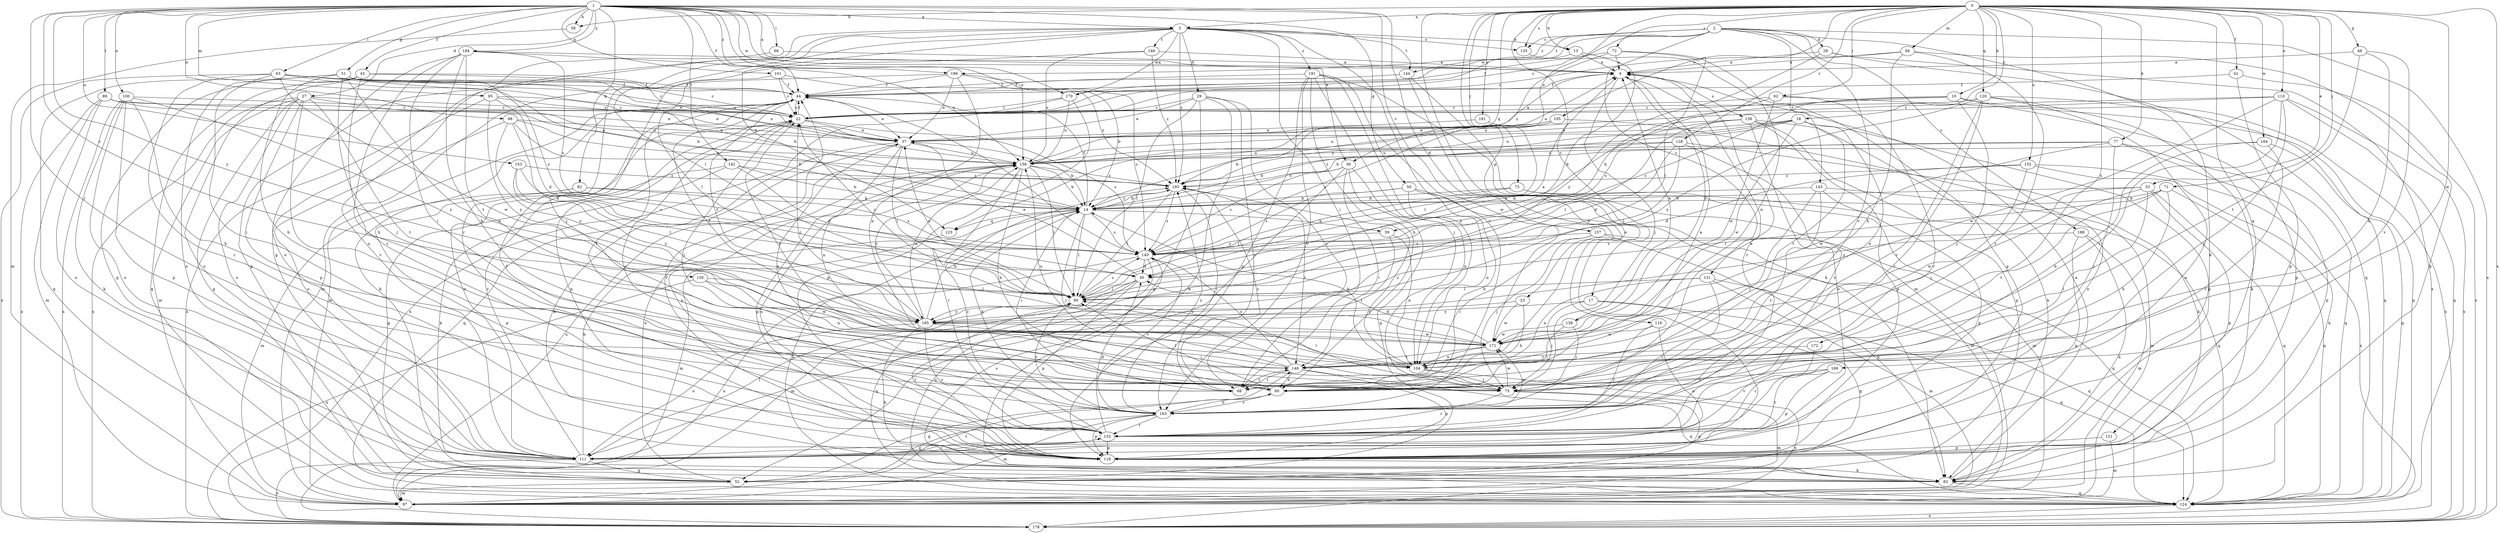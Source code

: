strict digraph  {
0;
1;
2;
3;
6;
10;
13;
14;
17;
18;
22;
23;
27;
28;
29;
30;
33;
36;
37;
41;
43;
44;
48;
50;
51;
52;
58;
59;
60;
62;
63;
66;
68;
71;
72;
73;
75;
77;
82;
83;
89;
90;
94;
95;
97;
98;
100;
101;
104;
105;
110;
111;
116;
118;
120;
121;
123;
124;
128;
130;
131;
132;
135;
138;
139;
140;
142;
143;
144;
146;
148;
152;
153;
156;
157;
163;
164;
169;
170;
171;
172;
178;
181;
184;
185;
186;
188;
191;
193;
0 -> 3  [label=a];
0 -> 10  [label=b];
0 -> 13  [label=b];
0 -> 17  [label=c];
0 -> 18  [label=c];
0 -> 33  [label=e];
0 -> 36  [label=e];
0 -> 41  [label=f];
0 -> 48  [label=g];
0 -> 58  [label=h];
0 -> 62  [label=i];
0 -> 71  [label=j];
0 -> 72  [label=j];
0 -> 73  [label=j];
0 -> 77  [label=k];
0 -> 94  [label=m];
0 -> 105  [label=o];
0 -> 110  [label=o];
0 -> 111  [label=o];
0 -> 116  [label=p];
0 -> 120  [label=q];
0 -> 121  [label=q];
0 -> 123  [label=q];
0 -> 128  [label=r];
0 -> 135  [label=s];
0 -> 152  [label=u];
0 -> 164  [label=w];
0 -> 169  [label=w];
0 -> 172  [label=x];
0 -> 178  [label=x];
0 -> 181  [label=y];
1 -> 3  [label=a];
1 -> 6  [label=a];
1 -> 23  [label=d];
1 -> 27  [label=d];
1 -> 36  [label=e];
1 -> 43  [label=f];
1 -> 44  [label=f];
1 -> 50  [label=g];
1 -> 51  [label=g];
1 -> 58  [label=h];
1 -> 63  [label=i];
1 -> 66  [label=i];
1 -> 75  [label=j];
1 -> 82  [label=k];
1 -> 89  [label=l];
1 -> 95  [label=m];
1 -> 98  [label=n];
1 -> 100  [label=n];
1 -> 101  [label=n];
1 -> 130  [label=r];
1 -> 142  [label=t];
1 -> 153  [label=u];
1 -> 156  [label=u];
1 -> 157  [label=v];
1 -> 170  [label=w];
1 -> 184  [label=y];
1 -> 185  [label=y];
1 -> 186  [label=z];
2 -> 22  [label=c];
2 -> 28  [label=d];
2 -> 83  [label=k];
2 -> 131  [label=r];
2 -> 135  [label=s];
2 -> 143  [label=t];
2 -> 144  [label=t];
2 -> 163  [label=v];
2 -> 170  [label=w];
2 -> 178  [label=x];
2 -> 186  [label=z];
2 -> 188  [label=z];
3 -> 13  [label=b];
3 -> 29  [label=d];
3 -> 52  [label=g];
3 -> 68  [label=i];
3 -> 90  [label=l];
3 -> 111  [label=o];
3 -> 123  [label=q];
3 -> 132  [label=r];
3 -> 135  [label=s];
3 -> 144  [label=t];
3 -> 146  [label=t];
3 -> 163  [label=v];
3 -> 170  [label=w];
3 -> 191  [label=z];
3 -> 193  [label=z];
6 -> 44  [label=f];
6 -> 75  [label=j];
6 -> 132  [label=r];
6 -> 138  [label=s];
6 -> 139  [label=s];
10 -> 22  [label=c];
10 -> 59  [label=h];
10 -> 75  [label=j];
10 -> 118  [label=p];
10 -> 140  [label=s];
10 -> 178  [label=x];
13 -> 6  [label=a];
13 -> 22  [label=c];
13 -> 30  [label=d];
14 -> 44  [label=f];
14 -> 59  [label=h];
14 -> 68  [label=i];
14 -> 75  [label=j];
14 -> 90  [label=l];
14 -> 123  [label=q];
14 -> 140  [label=s];
14 -> 193  [label=z];
17 -> 52  [label=g];
17 -> 75  [label=j];
17 -> 124  [label=q];
17 -> 185  [label=y];
18 -> 14  [label=b];
18 -> 37  [label=e];
18 -> 104  [label=n];
18 -> 118  [label=p];
18 -> 148  [label=t];
18 -> 156  [label=u];
18 -> 171  [label=w];
18 -> 193  [label=z];
22 -> 37  [label=e];
22 -> 44  [label=f];
22 -> 75  [label=j];
22 -> 111  [label=o];
22 -> 118  [label=p];
22 -> 140  [label=s];
23 -> 60  [label=h];
23 -> 171  [label=w];
23 -> 185  [label=y];
27 -> 22  [label=c];
27 -> 52  [label=g];
27 -> 97  [label=m];
27 -> 111  [label=o];
27 -> 118  [label=p];
27 -> 148  [label=t];
27 -> 156  [label=u];
27 -> 163  [label=v];
27 -> 178  [label=x];
28 -> 6  [label=a];
28 -> 124  [label=q];
28 -> 178  [label=x];
28 -> 185  [label=y];
29 -> 22  [label=c];
29 -> 37  [label=e];
29 -> 52  [label=g];
29 -> 68  [label=i];
29 -> 83  [label=k];
29 -> 90  [label=l];
29 -> 163  [label=v];
30 -> 37  [label=e];
30 -> 90  [label=l];
30 -> 97  [label=m];
30 -> 118  [label=p];
30 -> 124  [label=q];
33 -> 14  [label=b];
33 -> 68  [label=i];
33 -> 118  [label=p];
33 -> 124  [label=q];
33 -> 171  [label=w];
33 -> 185  [label=y];
36 -> 52  [label=g];
36 -> 68  [label=i];
36 -> 104  [label=n];
36 -> 111  [label=o];
36 -> 140  [label=s];
36 -> 193  [label=z];
37 -> 6  [label=a];
37 -> 14  [label=b];
37 -> 83  [label=k];
37 -> 90  [label=l];
37 -> 104  [label=n];
37 -> 124  [label=q];
37 -> 156  [label=u];
41 -> 44  [label=f];
41 -> 118  [label=p];
41 -> 178  [label=x];
43 -> 44  [label=f];
43 -> 52  [label=g];
43 -> 60  [label=h];
43 -> 111  [label=o];
43 -> 124  [label=q];
43 -> 156  [label=u];
44 -> 22  [label=c];
44 -> 37  [label=e];
44 -> 83  [label=k];
44 -> 97  [label=m];
48 -> 6  [label=a];
48 -> 60  [label=h];
48 -> 148  [label=t];
48 -> 163  [label=v];
50 -> 14  [label=b];
50 -> 60  [label=h];
50 -> 97  [label=m];
50 -> 104  [label=n];
50 -> 140  [label=s];
51 -> 14  [label=b];
51 -> 22  [label=c];
51 -> 37  [label=e];
51 -> 44  [label=f];
51 -> 60  [label=h];
51 -> 75  [label=j];
51 -> 104  [label=n];
51 -> 111  [label=o];
51 -> 124  [label=q];
51 -> 140  [label=s];
52 -> 97  [label=m];
52 -> 156  [label=u];
58 -> 97  [label=m];
59 -> 104  [label=n];
59 -> 140  [label=s];
59 -> 148  [label=t];
60 -> 6  [label=a];
60 -> 44  [label=f];
60 -> 52  [label=g];
60 -> 90  [label=l];
60 -> 163  [label=v];
62 -> 22  [label=c];
62 -> 124  [label=q];
62 -> 132  [label=r];
62 -> 140  [label=s];
62 -> 171  [label=w];
63 -> 14  [label=b];
63 -> 22  [label=c];
63 -> 37  [label=e];
63 -> 44  [label=f];
63 -> 68  [label=i];
63 -> 132  [label=r];
63 -> 171  [label=w];
63 -> 178  [label=x];
66 -> 6  [label=a];
66 -> 52  [label=g];
68 -> 148  [label=t];
68 -> 193  [label=z];
71 -> 14  [label=b];
71 -> 60  [label=h];
71 -> 90  [label=l];
71 -> 124  [label=q];
71 -> 148  [label=t];
72 -> 6  [label=a];
72 -> 44  [label=f];
72 -> 90  [label=l];
72 -> 104  [label=n];
72 -> 193  [label=z];
73 -> 14  [label=b];
73 -> 90  [label=l];
73 -> 97  [label=m];
73 -> 124  [label=q];
75 -> 37  [label=e];
75 -> 52  [label=g];
75 -> 90  [label=l];
75 -> 97  [label=m];
75 -> 132  [label=r];
75 -> 171  [label=w];
77 -> 75  [label=j];
77 -> 118  [label=p];
77 -> 124  [label=q];
77 -> 156  [label=u];
77 -> 171  [label=w];
77 -> 193  [label=z];
82 -> 14  [label=b];
82 -> 97  [label=m];
82 -> 118  [label=p];
82 -> 140  [label=s];
83 -> 6  [label=a];
83 -> 124  [label=q];
83 -> 140  [label=s];
89 -> 22  [label=c];
89 -> 37  [label=e];
89 -> 97  [label=m];
89 -> 111  [label=o];
89 -> 156  [label=u];
89 -> 178  [label=x];
90 -> 6  [label=a];
90 -> 22  [label=c];
90 -> 37  [label=e];
90 -> 140  [label=s];
90 -> 163  [label=v];
90 -> 185  [label=y];
94 -> 6  [label=a];
94 -> 22  [label=c];
94 -> 60  [label=h];
94 -> 83  [label=k];
94 -> 132  [label=r];
95 -> 22  [label=c];
95 -> 30  [label=d];
95 -> 37  [label=e];
95 -> 178  [label=x];
95 -> 185  [label=y];
97 -> 148  [label=t];
97 -> 156  [label=u];
98 -> 14  [label=b];
98 -> 30  [label=d];
98 -> 37  [label=e];
98 -> 111  [label=o];
98 -> 185  [label=y];
98 -> 193  [label=z];
100 -> 22  [label=c];
100 -> 60  [label=h];
100 -> 83  [label=k];
100 -> 111  [label=o];
100 -> 118  [label=p];
100 -> 178  [label=x];
100 -> 185  [label=y];
101 -> 22  [label=c];
101 -> 44  [label=f];
101 -> 90  [label=l];
101 -> 193  [label=z];
104 -> 14  [label=b];
104 -> 75  [label=j];
104 -> 178  [label=x];
104 -> 193  [label=z];
105 -> 14  [label=b];
105 -> 37  [label=e];
105 -> 111  [label=o];
105 -> 140  [label=s];
105 -> 156  [label=u];
110 -> 22  [label=c];
110 -> 68  [label=i];
110 -> 75  [label=j];
110 -> 124  [label=q];
110 -> 156  [label=u];
110 -> 171  [label=w];
110 -> 178  [label=x];
111 -> 14  [label=b];
111 -> 22  [label=c];
111 -> 52  [label=g];
111 -> 90  [label=l];
111 -> 132  [label=r];
111 -> 178  [label=x];
116 -> 111  [label=o];
116 -> 132  [label=r];
116 -> 171  [label=w];
118 -> 44  [label=f];
118 -> 83  [label=k];
118 -> 90  [label=l];
118 -> 156  [label=u];
120 -> 22  [label=c];
120 -> 83  [label=k];
120 -> 111  [label=o];
120 -> 124  [label=q];
120 -> 132  [label=r];
120 -> 163  [label=v];
120 -> 185  [label=y];
121 -> 97  [label=m];
121 -> 118  [label=p];
123 -> 97  [label=m];
124 -> 14  [label=b];
124 -> 178  [label=x];
128 -> 14  [label=b];
128 -> 30  [label=d];
128 -> 83  [label=k];
128 -> 90  [label=l];
128 -> 156  [label=u];
128 -> 163  [label=v];
130 -> 90  [label=l];
130 -> 104  [label=n];
130 -> 171  [label=w];
130 -> 178  [label=x];
131 -> 90  [label=l];
131 -> 97  [label=m];
131 -> 104  [label=n];
131 -> 124  [label=q];
131 -> 132  [label=r];
132 -> 30  [label=d];
132 -> 44  [label=f];
132 -> 111  [label=o];
132 -> 118  [label=p];
132 -> 156  [label=u];
132 -> 193  [label=z];
135 -> 52  [label=g];
138 -> 30  [label=d];
138 -> 37  [label=e];
138 -> 52  [label=g];
138 -> 83  [label=k];
138 -> 90  [label=l];
138 -> 111  [label=o];
138 -> 118  [label=p];
139 -> 6  [label=a];
139 -> 68  [label=i];
139 -> 75  [label=j];
139 -> 171  [label=w];
140 -> 30  [label=d];
140 -> 44  [label=f];
140 -> 124  [label=q];
140 -> 163  [label=v];
140 -> 178  [label=x];
142 -> 14  [label=b];
142 -> 30  [label=d];
142 -> 52  [label=g];
142 -> 83  [label=k];
142 -> 193  [label=z];
143 -> 14  [label=b];
143 -> 75  [label=j];
143 -> 97  [label=m];
143 -> 118  [label=p];
143 -> 163  [label=v];
144 -> 44  [label=f];
144 -> 97  [label=m];
144 -> 104  [label=n];
146 -> 6  [label=a];
146 -> 75  [label=j];
146 -> 156  [label=u];
146 -> 193  [label=z];
148 -> 22  [label=c];
148 -> 60  [label=h];
148 -> 68  [label=i];
148 -> 118  [label=p];
148 -> 124  [label=q];
148 -> 140  [label=s];
148 -> 156  [label=u];
152 -> 30  [label=d];
152 -> 75  [label=j];
152 -> 83  [label=k];
152 -> 178  [label=x];
152 -> 193  [label=z];
153 -> 90  [label=l];
153 -> 140  [label=s];
153 -> 185  [label=y];
153 -> 193  [label=z];
156 -> 6  [label=a];
156 -> 14  [label=b];
156 -> 60  [label=h];
156 -> 90  [label=l];
156 -> 118  [label=p];
156 -> 132  [label=r];
156 -> 185  [label=y];
156 -> 193  [label=z];
157 -> 68  [label=i];
157 -> 75  [label=j];
157 -> 83  [label=k];
157 -> 124  [label=q];
157 -> 140  [label=s];
163 -> 6  [label=a];
163 -> 14  [label=b];
163 -> 22  [label=c];
163 -> 52  [label=g];
163 -> 60  [label=h];
163 -> 97  [label=m];
163 -> 118  [label=p];
163 -> 132  [label=r];
163 -> 171  [label=w];
163 -> 193  [label=z];
164 -> 60  [label=h];
164 -> 124  [label=q];
164 -> 132  [label=r];
164 -> 156  [label=u];
169 -> 60  [label=h];
169 -> 118  [label=p];
169 -> 132  [label=r];
169 -> 163  [label=v];
170 -> 22  [label=c];
170 -> 118  [label=p];
170 -> 156  [label=u];
170 -> 178  [label=x];
171 -> 22  [label=c];
171 -> 30  [label=d];
171 -> 44  [label=f];
171 -> 104  [label=n];
171 -> 148  [label=t];
172 -> 132  [label=r];
172 -> 148  [label=t];
181 -> 37  [label=e];
181 -> 90  [label=l];
184 -> 6  [label=a];
184 -> 60  [label=h];
184 -> 68  [label=i];
184 -> 111  [label=o];
184 -> 132  [label=r];
184 -> 140  [label=s];
184 -> 148  [label=t];
184 -> 156  [label=u];
185 -> 14  [label=b];
185 -> 44  [label=f];
185 -> 75  [label=j];
185 -> 83  [label=k];
185 -> 111  [label=o];
185 -> 132  [label=r];
185 -> 156  [label=u];
185 -> 171  [label=w];
186 -> 14  [label=b];
186 -> 37  [label=e];
186 -> 44  [label=f];
186 -> 97  [label=m];
186 -> 104  [label=n];
186 -> 140  [label=s];
188 -> 83  [label=k];
188 -> 97  [label=m];
188 -> 118  [label=p];
188 -> 140  [label=s];
191 -> 44  [label=f];
191 -> 60  [label=h];
191 -> 75  [label=j];
191 -> 83  [label=k];
191 -> 104  [label=n];
191 -> 118  [label=p];
191 -> 163  [label=v];
191 -> 171  [label=w];
193 -> 14  [label=b];
193 -> 68  [label=i];
193 -> 90  [label=l];
193 -> 140  [label=s];
193 -> 148  [label=t];
}
